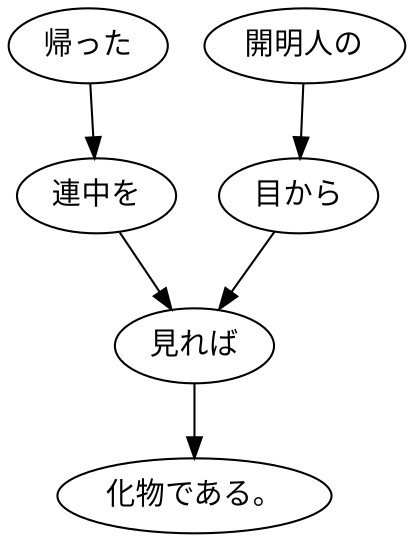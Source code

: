 digraph graph4331 {
	node0 [label="帰った"];
	node1 [label="連中を"];
	node2 [label="開明人の"];
	node3 [label="目から"];
	node4 [label="見れば"];
	node5 [label="化物である。"];
	node0 -> node1;
	node1 -> node4;
	node2 -> node3;
	node3 -> node4;
	node4 -> node5;
}
